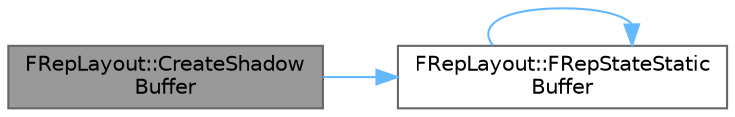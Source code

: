 digraph "FRepLayout::CreateShadowBuffer"
{
 // INTERACTIVE_SVG=YES
 // LATEX_PDF_SIZE
  bgcolor="transparent";
  edge [fontname=Helvetica,fontsize=10,labelfontname=Helvetica,labelfontsize=10];
  node [fontname=Helvetica,fontsize=10,shape=box,height=0.2,width=0.4];
  rankdir="LR";
  Node1 [id="Node000001",label="FRepLayout::CreateShadow\lBuffer",height=0.2,width=0.4,color="gray40", fillcolor="grey60", style="filled", fontcolor="black",tooltip="Creates and initialize a new Shadow Buffer."];
  Node1 -> Node2 [id="edge1_Node000001_Node000002",color="steelblue1",style="solid",tooltip=" "];
  Node2 [id="Node000002",label="FRepLayout::FRepStateStatic\lBuffer",height=0.2,width=0.4,color="grey40", fillcolor="white", style="filled",URL="$d6/ddf/classFRepLayout.html#ac4338b38b148b2721783b121a51bb28a",tooltip=" "];
  Node2 -> Node2 [id="edge2_Node000002_Node000002",color="steelblue1",style="solid",tooltip=" "];
}
